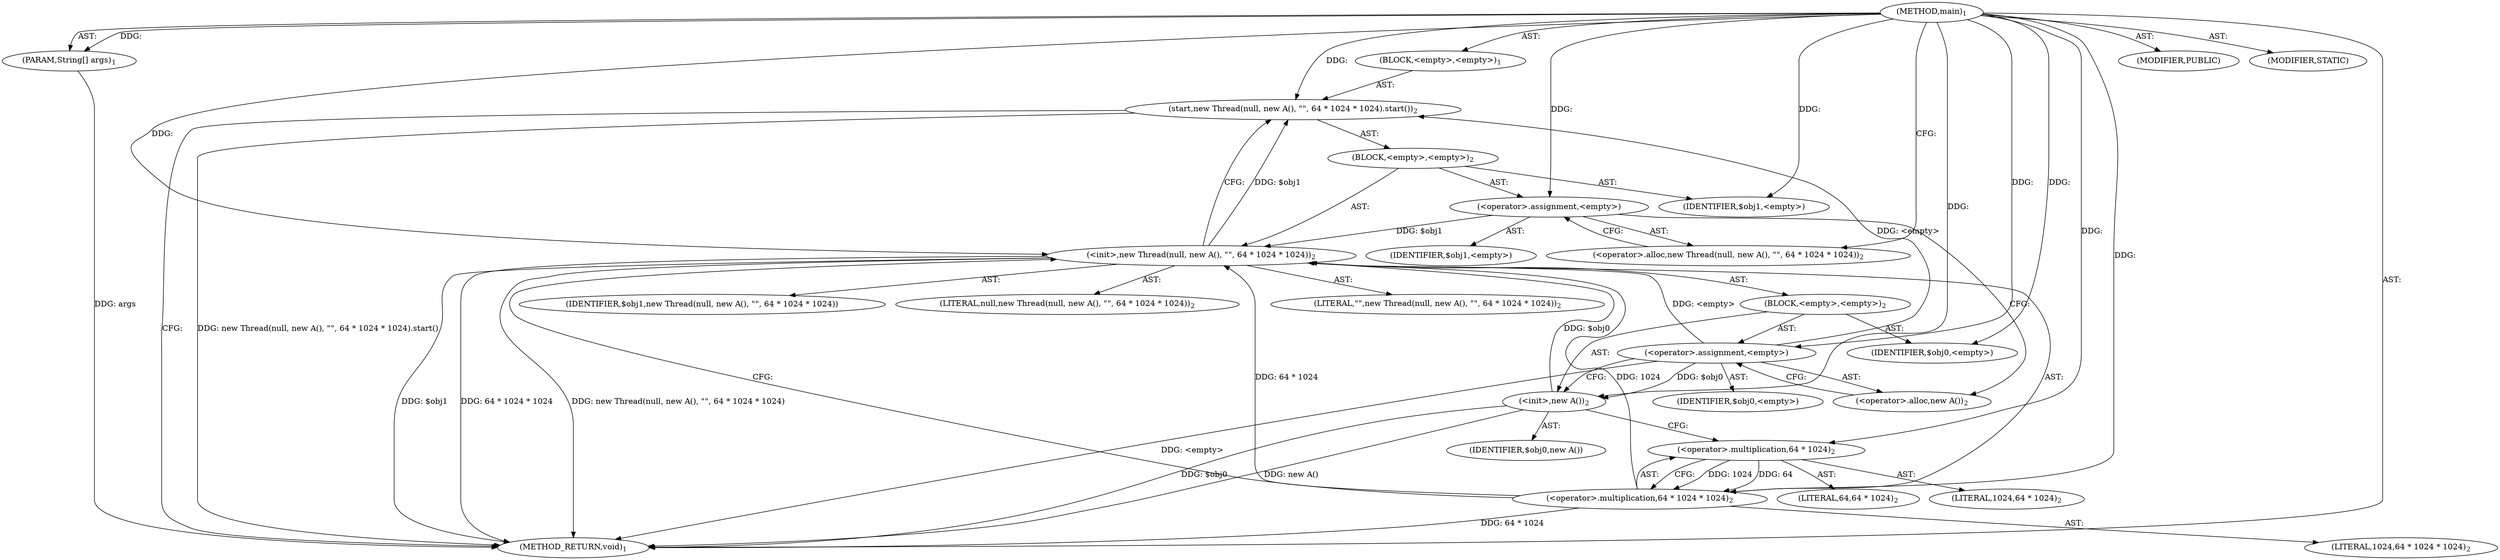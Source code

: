digraph "main" {  
"17" [label = <(METHOD,main)<SUB>1</SUB>> ]
"18" [label = <(PARAM,String[] args)<SUB>1</SUB>> ]
"19" [label = <(BLOCK,&lt;empty&gt;,&lt;empty&gt;)<SUB>1</SUB>> ]
"20" [label = <(start,new Thread(null, new A(), &quot;&quot;, 64 * 1024 * 1024).start())<SUB>2</SUB>> ]
"21" [label = <(BLOCK,&lt;empty&gt;,&lt;empty&gt;)<SUB>2</SUB>> ]
"22" [label = <(&lt;operator&gt;.assignment,&lt;empty&gt;)> ]
"23" [label = <(IDENTIFIER,$obj1,&lt;empty&gt;)> ]
"24" [label = <(&lt;operator&gt;.alloc,new Thread(null, new A(), &quot;&quot;, 64 * 1024 * 1024))<SUB>2</SUB>> ]
"25" [label = <(&lt;init&gt;,new Thread(null, new A(), &quot;&quot;, 64 * 1024 * 1024))<SUB>2</SUB>> ]
"26" [label = <(IDENTIFIER,$obj1,new Thread(null, new A(), &quot;&quot;, 64 * 1024 * 1024))> ]
"27" [label = <(LITERAL,null,new Thread(null, new A(), &quot;&quot;, 64 * 1024 * 1024))<SUB>2</SUB>> ]
"28" [label = <(BLOCK,&lt;empty&gt;,&lt;empty&gt;)<SUB>2</SUB>> ]
"29" [label = <(&lt;operator&gt;.assignment,&lt;empty&gt;)> ]
"30" [label = <(IDENTIFIER,$obj0,&lt;empty&gt;)> ]
"31" [label = <(&lt;operator&gt;.alloc,new A())<SUB>2</SUB>> ]
"32" [label = <(&lt;init&gt;,new A())<SUB>2</SUB>> ]
"33" [label = <(IDENTIFIER,$obj0,new A())> ]
"34" [label = <(IDENTIFIER,$obj0,&lt;empty&gt;)> ]
"35" [label = <(LITERAL,&quot;&quot;,new Thread(null, new A(), &quot;&quot;, 64 * 1024 * 1024))<SUB>2</SUB>> ]
"36" [label = <(&lt;operator&gt;.multiplication,64 * 1024 * 1024)<SUB>2</SUB>> ]
"37" [label = <(&lt;operator&gt;.multiplication,64 * 1024)<SUB>2</SUB>> ]
"38" [label = <(LITERAL,64,64 * 1024)<SUB>2</SUB>> ]
"39" [label = <(LITERAL,1024,64 * 1024)<SUB>2</SUB>> ]
"40" [label = <(LITERAL,1024,64 * 1024 * 1024)<SUB>2</SUB>> ]
"41" [label = <(IDENTIFIER,$obj1,&lt;empty&gt;)> ]
"42" [label = <(MODIFIER,PUBLIC)> ]
"43" [label = <(MODIFIER,STATIC)> ]
"44" [label = <(METHOD_RETURN,void)<SUB>1</SUB>> ]
  "17" -> "18"  [ label = "AST: "] 
  "17" -> "19"  [ label = "AST: "] 
  "17" -> "42"  [ label = "AST: "] 
  "17" -> "43"  [ label = "AST: "] 
  "17" -> "44"  [ label = "AST: "] 
  "19" -> "20"  [ label = "AST: "] 
  "20" -> "21"  [ label = "AST: "] 
  "21" -> "22"  [ label = "AST: "] 
  "21" -> "25"  [ label = "AST: "] 
  "21" -> "41"  [ label = "AST: "] 
  "22" -> "23"  [ label = "AST: "] 
  "22" -> "24"  [ label = "AST: "] 
  "25" -> "26"  [ label = "AST: "] 
  "25" -> "27"  [ label = "AST: "] 
  "25" -> "28"  [ label = "AST: "] 
  "25" -> "35"  [ label = "AST: "] 
  "25" -> "36"  [ label = "AST: "] 
  "28" -> "29"  [ label = "AST: "] 
  "28" -> "32"  [ label = "AST: "] 
  "28" -> "34"  [ label = "AST: "] 
  "29" -> "30"  [ label = "AST: "] 
  "29" -> "31"  [ label = "AST: "] 
  "32" -> "33"  [ label = "AST: "] 
  "36" -> "37"  [ label = "AST: "] 
  "36" -> "40"  [ label = "AST: "] 
  "37" -> "38"  [ label = "AST: "] 
  "37" -> "39"  [ label = "AST: "] 
  "20" -> "44"  [ label = "CFG: "] 
  "22" -> "31"  [ label = "CFG: "] 
  "25" -> "20"  [ label = "CFG: "] 
  "24" -> "22"  [ label = "CFG: "] 
  "36" -> "25"  [ label = "CFG: "] 
  "29" -> "32"  [ label = "CFG: "] 
  "32" -> "37"  [ label = "CFG: "] 
  "37" -> "36"  [ label = "CFG: "] 
  "31" -> "29"  [ label = "CFG: "] 
  "17" -> "24"  [ label = "CFG: "] 
  "18" -> "44"  [ label = "DDG: args"] 
  "25" -> "44"  [ label = "DDG: $obj1"] 
  "29" -> "44"  [ label = "DDG: &lt;empty&gt;"] 
  "32" -> "44"  [ label = "DDG: $obj0"] 
  "32" -> "44"  [ label = "DDG: new A()"] 
  "36" -> "44"  [ label = "DDG: 64 * 1024"] 
  "25" -> "44"  [ label = "DDG: 64 * 1024 * 1024"] 
  "25" -> "44"  [ label = "DDG: new Thread(null, new A(), &quot;&quot;, 64 * 1024 * 1024)"] 
  "20" -> "44"  [ label = "DDG: new Thread(null, new A(), &quot;&quot;, 64 * 1024 * 1024).start()"] 
  "17" -> "18"  [ label = "DDG: "] 
  "29" -> "20"  [ label = "DDG: &lt;empty&gt;"] 
  "25" -> "20"  [ label = "DDG: $obj1"] 
  "17" -> "20"  [ label = "DDG: "] 
  "17" -> "22"  [ label = "DDG: "] 
  "17" -> "41"  [ label = "DDG: "] 
  "22" -> "25"  [ label = "DDG: $obj1"] 
  "17" -> "25"  [ label = "DDG: "] 
  "29" -> "25"  [ label = "DDG: &lt;empty&gt;"] 
  "32" -> "25"  [ label = "DDG: $obj0"] 
  "36" -> "25"  [ label = "DDG: 64 * 1024"] 
  "36" -> "25"  [ label = "DDG: 1024"] 
  "17" -> "29"  [ label = "DDG: "] 
  "17" -> "34"  [ label = "DDG: "] 
  "37" -> "36"  [ label = "DDG: 64"] 
  "37" -> "36"  [ label = "DDG: 1024"] 
  "17" -> "36"  [ label = "DDG: "] 
  "29" -> "32"  [ label = "DDG: $obj0"] 
  "17" -> "32"  [ label = "DDG: "] 
  "17" -> "37"  [ label = "DDG: "] 
}
